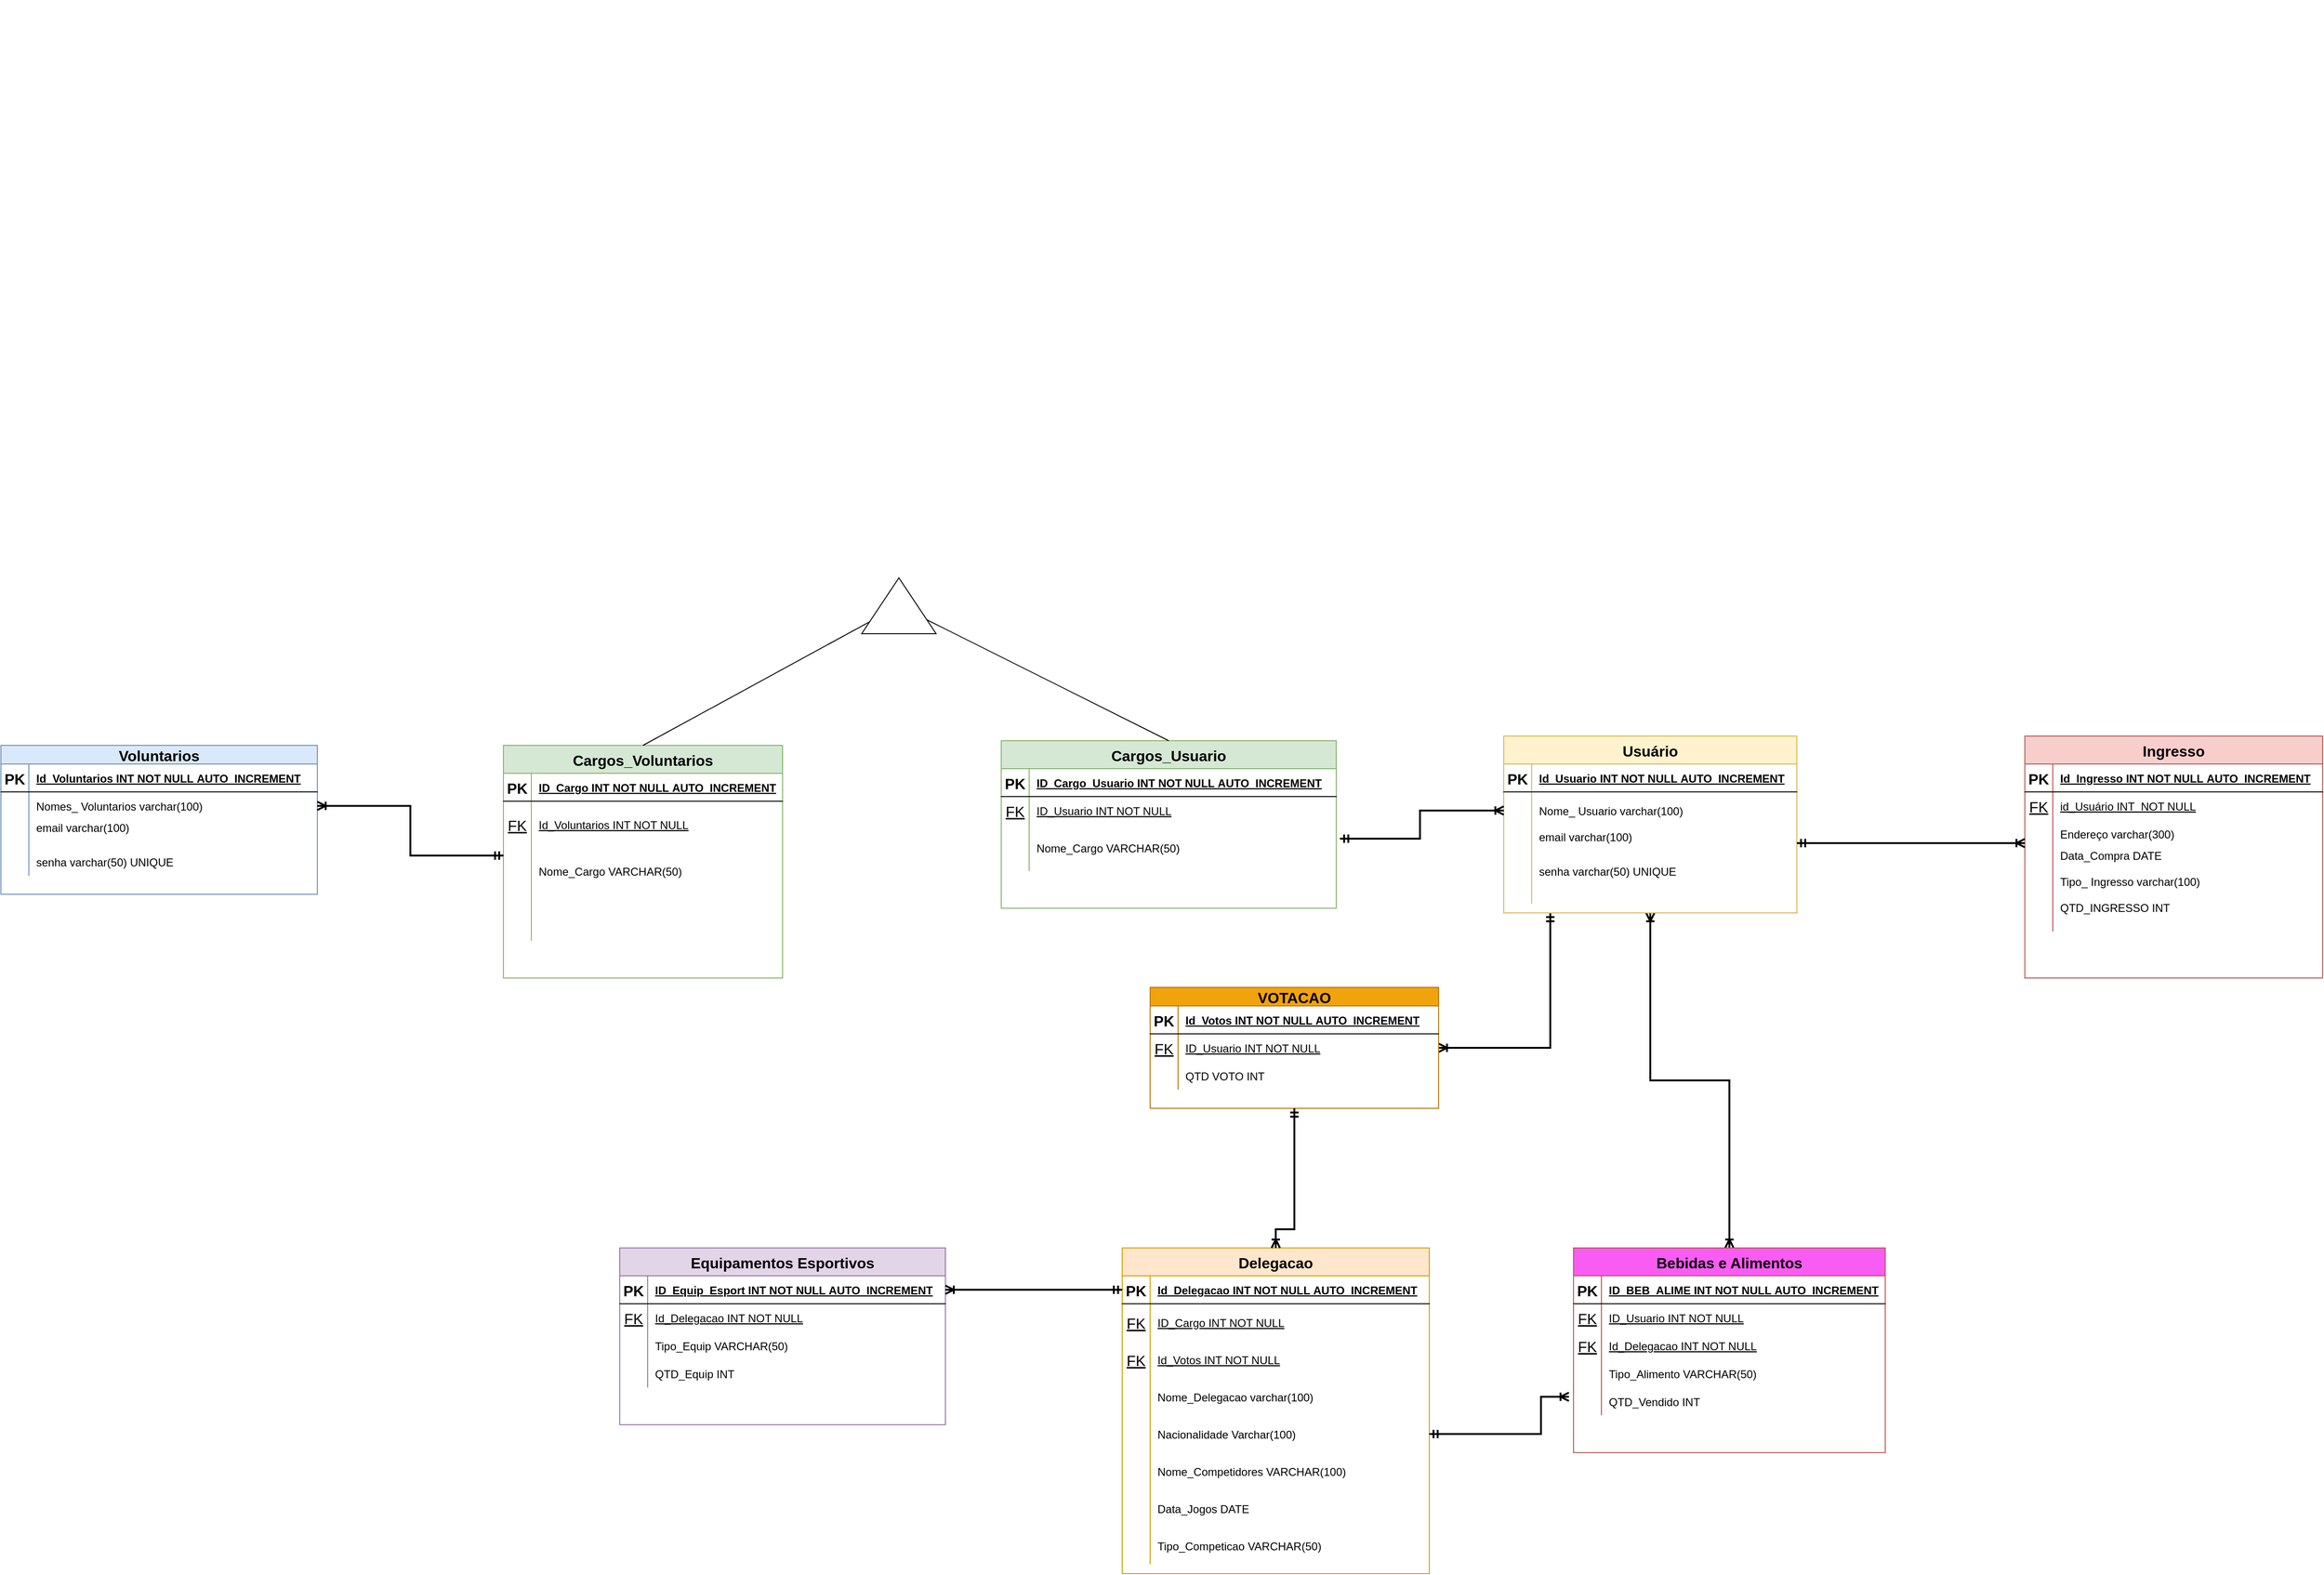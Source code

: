 <mxfile version="18.0.8" type="google"><diagram id="R2lEEEUBdFMjLlhIrx00" name="Page-1"><mxGraphModel grid="1" page="1" gridSize="10" guides="1" tooltips="1" connect="1" arrows="1" fold="1" pageScale="1" pageWidth="850" pageHeight="1100" math="0" shadow="0" extFonts="Permanent Marker^https://fonts.googleapis.com/css?family=Permanent+Marker"><root><mxCell id="0"/><mxCell id="1" parent="0"/><mxCell id="GFIfKXGhu-Khk6Q6cZ5y-3" value="" style="shape=partialRectangle;overflow=hidden;connectable=0;fillColor=none;top=0;left=0;bottom=0;right=0;" vertex="1" parent="1"><mxGeometry x="80" y="-1340" width="30" height="30" as="geometry"><mxRectangle width="30" height="30" as="alternateBounds"/></mxGeometry></mxCell><mxCell id="GFIfKXGhu-Khk6Q6cZ5y-4" value="Delegacao" style="shape=table;startSize=30;container=1;collapsible=1;childLayout=tableLayout;fixedRows=1;rowLines=0;fontStyle=1;align=center;resizeLast=1;fontSize=16;fillColor=#ffe6cc;strokeColor=#d79b00;" vertex="1" parent="1"><mxGeometry x="790" width="330" height="350" as="geometry"/></mxCell><mxCell id="GFIfKXGhu-Khk6Q6cZ5y-5" value="" style="shape=tableRow;horizontal=0;startSize=0;swimlaneHead=0;swimlaneBody=0;fillColor=none;collapsible=0;dropTarget=0;points=[[0,0.5],[1,0.5]];portConstraint=eastwest;top=0;left=0;right=0;bottom=1;fontSize=16;" vertex="1" parent="GFIfKXGhu-Khk6Q6cZ5y-4"><mxGeometry y="30" width="330" height="30" as="geometry"/></mxCell><mxCell id="GFIfKXGhu-Khk6Q6cZ5y-6" value="PK" style="shape=partialRectangle;connectable=0;fillColor=none;top=0;left=0;bottom=0;right=0;fontStyle=1;overflow=hidden;fontSize=16;" vertex="1" parent="GFIfKXGhu-Khk6Q6cZ5y-5"><mxGeometry width="30" height="30" as="geometry"><mxRectangle width="30" height="30" as="alternateBounds"/></mxGeometry></mxCell><mxCell id="GFIfKXGhu-Khk6Q6cZ5y-7" value="Id_Delegacao INT NOT NULL AUTO_INCREMENT" style="shape=partialRectangle;connectable=0;fillColor=none;top=0;left=0;bottom=0;right=0;align=left;spacingLeft=6;fontStyle=5;overflow=hidden;fontSize=12;" vertex="1" parent="GFIfKXGhu-Khk6Q6cZ5y-5"><mxGeometry x="30" width="300" height="30" as="geometry"><mxRectangle width="300" height="30" as="alternateBounds"/></mxGeometry></mxCell><mxCell id="gn6NFGYSibppGED8ANJj-55" style="shape=tableRow;horizontal=0;startSize=0;swimlaneHead=0;swimlaneBody=0;fillColor=none;collapsible=0;dropTarget=0;points=[[0,0.5],[1,0.5]];portConstraint=eastwest;top=0;left=0;right=0;bottom=0;fontSize=16;" vertex="1" parent="GFIfKXGhu-Khk6Q6cZ5y-4"><mxGeometry y="60" width="330" height="40" as="geometry"/></mxCell><mxCell id="gn6NFGYSibppGED8ANJj-56" value="FK" style="shape=partialRectangle;connectable=0;fillColor=none;top=0;left=0;bottom=0;right=0;editable=1;overflow=hidden;fontSize=16;fontStyle=4" vertex="1" parent="gn6NFGYSibppGED8ANJj-55"><mxGeometry width="30" height="40" as="geometry"><mxRectangle width="30" height="40" as="alternateBounds"/></mxGeometry></mxCell><mxCell id="gn6NFGYSibppGED8ANJj-57" value="ID_Cargo INT NOT NULL" style="shape=partialRectangle;connectable=0;fillColor=none;top=0;left=0;bottom=0;right=0;align=left;spacingLeft=6;overflow=hidden;fontSize=12;fontStyle=4" vertex="1" parent="gn6NFGYSibppGED8ANJj-55"><mxGeometry x="30" width="300" height="40" as="geometry"><mxRectangle width="300" height="40" as="alternateBounds"/></mxGeometry></mxCell><mxCell id="JWBIOl0FNRfU4rkRE0J3-1" style="shape=tableRow;horizontal=0;startSize=0;swimlaneHead=0;swimlaneBody=0;fillColor=none;collapsible=0;dropTarget=0;points=[[0,0.5],[1,0.5]];portConstraint=eastwest;top=0;left=0;right=0;bottom=0;fontSize=16;" vertex="1" parent="GFIfKXGhu-Khk6Q6cZ5y-4"><mxGeometry y="100" width="330" height="40" as="geometry"/></mxCell><mxCell id="JWBIOl0FNRfU4rkRE0J3-2" value="FK" style="shape=partialRectangle;connectable=0;fillColor=none;top=0;left=0;bottom=0;right=0;editable=1;overflow=hidden;fontSize=16;fontStyle=4" vertex="1" parent="JWBIOl0FNRfU4rkRE0J3-1"><mxGeometry width="30" height="40" as="geometry"><mxRectangle width="30" height="40" as="alternateBounds"/></mxGeometry></mxCell><mxCell id="JWBIOl0FNRfU4rkRE0J3-3" value="Id_Votos INT NOT NULL" style="shape=partialRectangle;connectable=0;fillColor=none;top=0;left=0;bottom=0;right=0;align=left;spacingLeft=6;overflow=hidden;fontSize=12;fontStyle=4" vertex="1" parent="JWBIOl0FNRfU4rkRE0J3-1"><mxGeometry x="30" width="300" height="40" as="geometry"><mxRectangle width="300" height="40" as="alternateBounds"/></mxGeometry></mxCell><mxCell id="GFIfKXGhu-Khk6Q6cZ5y-8" value="" style="shape=tableRow;horizontal=0;startSize=0;swimlaneHead=0;swimlaneBody=0;fillColor=none;collapsible=0;dropTarget=0;points=[[0,0.5],[1,0.5]];portConstraint=eastwest;top=0;left=0;right=0;bottom=0;fontSize=16;" vertex="1" parent="GFIfKXGhu-Khk6Q6cZ5y-4"><mxGeometry y="140" width="330" height="40" as="geometry"/></mxCell><mxCell id="GFIfKXGhu-Khk6Q6cZ5y-9" value="" style="shape=partialRectangle;connectable=0;fillColor=none;top=0;left=0;bottom=0;right=0;editable=1;overflow=hidden;fontSize=16;" vertex="1" parent="GFIfKXGhu-Khk6Q6cZ5y-8"><mxGeometry width="30" height="40" as="geometry"><mxRectangle width="30" height="40" as="alternateBounds"/></mxGeometry></mxCell><mxCell id="GFIfKXGhu-Khk6Q6cZ5y-10" value="Nome_Delegacao varchar(100)" style="shape=partialRectangle;connectable=0;fillColor=none;top=0;left=0;bottom=0;right=0;align=left;spacingLeft=6;overflow=hidden;fontSize=12;" vertex="1" parent="GFIfKXGhu-Khk6Q6cZ5y-8"><mxGeometry x="30" width="300" height="40" as="geometry"><mxRectangle width="300" height="40" as="alternateBounds"/></mxGeometry></mxCell><mxCell id="GFIfKXGhu-Khk6Q6cZ5y-11" value="" style="shape=tableRow;horizontal=0;startSize=0;swimlaneHead=0;swimlaneBody=0;fillColor=none;collapsible=0;dropTarget=0;points=[[0,0.5],[1,0.5]];portConstraint=eastwest;top=0;left=0;right=0;bottom=0;fontSize=16;" vertex="1" parent="GFIfKXGhu-Khk6Q6cZ5y-4"><mxGeometry y="180" width="330" height="40" as="geometry"/></mxCell><mxCell id="GFIfKXGhu-Khk6Q6cZ5y-12" value="" style="shape=partialRectangle;connectable=0;fillColor=none;top=0;left=0;bottom=0;right=0;editable=1;overflow=hidden;fontSize=16;" vertex="1" parent="GFIfKXGhu-Khk6Q6cZ5y-11"><mxGeometry width="30" height="40" as="geometry"><mxRectangle width="30" height="40" as="alternateBounds"/></mxGeometry></mxCell><mxCell id="GFIfKXGhu-Khk6Q6cZ5y-13" value="Nacionalidade Varchar(100)" style="shape=partialRectangle;connectable=0;fillColor=none;top=0;left=0;bottom=0;right=0;align=left;spacingLeft=6;overflow=hidden;fontSize=12;" vertex="1" parent="GFIfKXGhu-Khk6Q6cZ5y-11"><mxGeometry x="30" width="300" height="40" as="geometry"><mxRectangle width="300" height="40" as="alternateBounds"/></mxGeometry></mxCell><mxCell id="gn6NFGYSibppGED8ANJj-33" style="shape=tableRow;horizontal=0;startSize=0;swimlaneHead=0;swimlaneBody=0;fillColor=none;collapsible=0;dropTarget=0;points=[[0,0.5],[1,0.5]];portConstraint=eastwest;top=0;left=0;right=0;bottom=0;fontSize=16;" vertex="1" parent="GFIfKXGhu-Khk6Q6cZ5y-4"><mxGeometry y="220" width="330" height="40" as="geometry"/></mxCell><mxCell id="gn6NFGYSibppGED8ANJj-34" style="shape=partialRectangle;connectable=0;fillColor=none;top=0;left=0;bottom=0;right=0;editable=1;overflow=hidden;fontSize=16;" vertex="1" parent="gn6NFGYSibppGED8ANJj-33"><mxGeometry width="30" height="40" as="geometry"><mxRectangle width="30" height="40" as="alternateBounds"/></mxGeometry></mxCell><mxCell id="gn6NFGYSibppGED8ANJj-35" value="Nome_Competidores VARCHAR(100)" style="shape=partialRectangle;connectable=0;fillColor=none;top=0;left=0;bottom=0;right=0;align=left;spacingLeft=6;overflow=hidden;fontSize=12;" vertex="1" parent="gn6NFGYSibppGED8ANJj-33"><mxGeometry x="30" width="300" height="40" as="geometry"><mxRectangle width="300" height="40" as="alternateBounds"/></mxGeometry></mxCell><mxCell id="gn6NFGYSibppGED8ANJj-36" style="shape=tableRow;horizontal=0;startSize=0;swimlaneHead=0;swimlaneBody=0;fillColor=none;collapsible=0;dropTarget=0;points=[[0,0.5],[1,0.5]];portConstraint=eastwest;top=0;left=0;right=0;bottom=0;fontSize=16;" vertex="1" parent="GFIfKXGhu-Khk6Q6cZ5y-4"><mxGeometry y="260" width="330" height="40" as="geometry"/></mxCell><mxCell id="gn6NFGYSibppGED8ANJj-37" style="shape=partialRectangle;connectable=0;fillColor=none;top=0;left=0;bottom=0;right=0;editable=1;overflow=hidden;fontSize=16;" vertex="1" parent="gn6NFGYSibppGED8ANJj-36"><mxGeometry width="30" height="40" as="geometry"><mxRectangle width="30" height="40" as="alternateBounds"/></mxGeometry></mxCell><mxCell id="gn6NFGYSibppGED8ANJj-38" value="Data_Jogos DATE" style="shape=partialRectangle;connectable=0;fillColor=none;top=0;left=0;bottom=0;right=0;align=left;spacingLeft=6;overflow=hidden;fontSize=12;" vertex="1" parent="gn6NFGYSibppGED8ANJj-36"><mxGeometry x="30" width="300" height="40" as="geometry"><mxRectangle width="300" height="40" as="alternateBounds"/></mxGeometry></mxCell><mxCell id="gn6NFGYSibppGED8ANJj-39" style="shape=tableRow;horizontal=0;startSize=0;swimlaneHead=0;swimlaneBody=0;fillColor=none;collapsible=0;dropTarget=0;points=[[0,0.5],[1,0.5]];portConstraint=eastwest;top=0;left=0;right=0;bottom=0;fontSize=16;" vertex="1" parent="GFIfKXGhu-Khk6Q6cZ5y-4"><mxGeometry y="300" width="330" height="40" as="geometry"/></mxCell><mxCell id="gn6NFGYSibppGED8ANJj-40" style="shape=partialRectangle;connectable=0;fillColor=none;top=0;left=0;bottom=0;right=0;editable=1;overflow=hidden;fontSize=16;" vertex="1" parent="gn6NFGYSibppGED8ANJj-39"><mxGeometry width="30" height="40" as="geometry"><mxRectangle width="30" height="40" as="alternateBounds"/></mxGeometry></mxCell><mxCell id="gn6NFGYSibppGED8ANJj-41" value="Tipo_Competicao VARCHAR(50)" style="shape=partialRectangle;connectable=0;fillColor=none;top=0;left=0;bottom=0;right=0;align=left;spacingLeft=6;overflow=hidden;fontSize=12;" vertex="1" parent="gn6NFGYSibppGED8ANJj-39"><mxGeometry x="30" width="300" height="40" as="geometry"><mxRectangle width="300" height="40" as="alternateBounds"/></mxGeometry></mxCell><mxCell id="9OeAFfwlAPBzlpOVguM9-9" style="edgeStyle=orthogonalEdgeStyle;rounded=0;orthogonalLoop=1;jettySize=auto;html=1;entryX=1;entryY=0.5;entryDx=0;entryDy=0;startArrow=ERmandOne;startFill=0;endArrow=ERoneToMany;endFill=0;strokeWidth=2;" edge="1" parent="1" target="gn6NFGYSibppGED8ANJj-86"><mxGeometry relative="1" as="geometry"><Array as="points"><mxPoint x="1250" y="-215"/></Array><mxPoint x="1250" y="-360" as="sourcePoint"/></mxGeometry></mxCell><mxCell id="9OeAFfwlAPBzlpOVguM9-11" style="edgeStyle=orthogonalEdgeStyle;rounded=0;orthogonalLoop=1;jettySize=auto;html=1;entryX=0.5;entryY=0;entryDx=0;entryDy=0;startArrow=ERoneToMany;startFill=0;endArrow=ERoneToMany;endFill=0;strokeWidth=2;" edge="1" parent="1" source="GFIfKXGhu-Khk6Q6cZ5y-18" target="gn6NFGYSibppGED8ANJj-58"><mxGeometry relative="1" as="geometry"/></mxCell><mxCell id="GFIfKXGhu-Khk6Q6cZ5y-18" value="Usuário" style="shape=table;startSize=30;container=1;collapsible=1;childLayout=tableLayout;fixedRows=1;rowLines=0;fontStyle=1;align=center;resizeLast=1;fontSize=16;fillColor=#fff2cc;strokeColor=#d6b656;" vertex="1" parent="1"><mxGeometry x="1200" y="-550" width="315" height="190" as="geometry"/></mxCell><mxCell id="GFIfKXGhu-Khk6Q6cZ5y-19" value="" style="shape=tableRow;horizontal=0;startSize=0;swimlaneHead=0;swimlaneBody=0;fillColor=none;collapsible=0;dropTarget=0;points=[[0,0.5],[1,0.5]];portConstraint=eastwest;top=0;left=0;right=0;bottom=1;fontSize=16;" vertex="1" parent="GFIfKXGhu-Khk6Q6cZ5y-18"><mxGeometry y="30" width="315" height="30" as="geometry"/></mxCell><mxCell id="GFIfKXGhu-Khk6Q6cZ5y-20" value="PK" style="shape=partialRectangle;connectable=0;fillColor=none;top=0;left=0;bottom=0;right=0;fontStyle=1;overflow=hidden;fontSize=16;" vertex="1" parent="GFIfKXGhu-Khk6Q6cZ5y-19"><mxGeometry width="30" height="30" as="geometry"><mxRectangle width="30" height="30" as="alternateBounds"/></mxGeometry></mxCell><mxCell id="GFIfKXGhu-Khk6Q6cZ5y-21" value="Id_Usuario INT NOT NULL AUTO_INCREMENT" style="shape=partialRectangle;connectable=0;fillColor=none;top=0;left=0;bottom=0;right=0;align=left;spacingLeft=6;fontStyle=5;overflow=hidden;fontSize=12;" vertex="1" parent="GFIfKXGhu-Khk6Q6cZ5y-19"><mxGeometry x="30" width="285" height="30" as="geometry"><mxRectangle width="285" height="30" as="alternateBounds"/></mxGeometry></mxCell><mxCell id="GFIfKXGhu-Khk6Q6cZ5y-22" value="" style="shape=tableRow;horizontal=0;startSize=0;swimlaneHead=0;swimlaneBody=0;fillColor=none;collapsible=0;dropTarget=0;points=[[0,0.5],[1,0.5]];portConstraint=eastwest;top=0;left=0;right=0;bottom=0;fontSize=16;" vertex="1" parent="GFIfKXGhu-Khk6Q6cZ5y-18"><mxGeometry y="60" width="315" height="40" as="geometry"/></mxCell><mxCell id="GFIfKXGhu-Khk6Q6cZ5y-23" value="" style="shape=partialRectangle;connectable=0;fillColor=none;top=0;left=0;bottom=0;right=0;editable=1;overflow=hidden;fontSize=16;" vertex="1" parent="GFIfKXGhu-Khk6Q6cZ5y-22"><mxGeometry width="30" height="40" as="geometry"><mxRectangle width="30" height="40" as="alternateBounds"/></mxGeometry></mxCell><mxCell id="GFIfKXGhu-Khk6Q6cZ5y-24" value="Nome_ Usuario varchar(100)" style="shape=partialRectangle;connectable=0;fillColor=none;top=0;left=0;bottom=0;right=0;align=left;spacingLeft=6;overflow=hidden;fontSize=12;" vertex="1" parent="GFIfKXGhu-Khk6Q6cZ5y-22"><mxGeometry x="30" width="285" height="40" as="geometry"><mxRectangle width="285" height="40" as="alternateBounds"/></mxGeometry></mxCell><mxCell id="GFIfKXGhu-Khk6Q6cZ5y-25" value="" style="shape=tableRow;horizontal=0;startSize=0;swimlaneHead=0;swimlaneBody=0;fillColor=none;collapsible=0;dropTarget=0;points=[[0,0.5],[1,0.5]];portConstraint=eastwest;top=0;left=0;right=0;bottom=0;fontSize=16;" vertex="1" parent="GFIfKXGhu-Khk6Q6cZ5y-18"><mxGeometry y="100" width="315" height="30" as="geometry"/></mxCell><mxCell id="GFIfKXGhu-Khk6Q6cZ5y-26" value="" style="shape=partialRectangle;connectable=0;fillColor=none;top=0;left=0;bottom=0;right=0;editable=1;overflow=hidden;fontSize=16;" vertex="1" parent="GFIfKXGhu-Khk6Q6cZ5y-25"><mxGeometry width="30" height="30" as="geometry"><mxRectangle width="30" height="30" as="alternateBounds"/></mxGeometry></mxCell><mxCell id="GFIfKXGhu-Khk6Q6cZ5y-27" value="email varchar(100)&#10;" style="shape=partialRectangle;connectable=0;fillColor=none;top=0;left=0;bottom=0;right=0;align=left;spacingLeft=6;overflow=hidden;fontSize=12;" vertex="1" parent="GFIfKXGhu-Khk6Q6cZ5y-25"><mxGeometry x="30" width="285" height="30" as="geometry"><mxRectangle width="285" height="30" as="alternateBounds"/></mxGeometry></mxCell><mxCell id="GFIfKXGhu-Khk6Q6cZ5y-44" value="" style="shape=tableRow;horizontal=0;startSize=0;swimlaneHead=0;swimlaneBody=0;fillColor=none;collapsible=0;dropTarget=0;points=[[0,0.5],[1,0.5]];portConstraint=eastwest;top=0;left=0;right=0;bottom=0;fontSize=16;" vertex="1" parent="GFIfKXGhu-Khk6Q6cZ5y-18"><mxGeometry y="130" width="315" height="30" as="geometry"/></mxCell><mxCell id="GFIfKXGhu-Khk6Q6cZ5y-45" value="" style="shape=partialRectangle;connectable=0;fillColor=none;top=0;left=0;bottom=0;right=0;editable=1;overflow=hidden;fontSize=16;" vertex="1" parent="GFIfKXGhu-Khk6Q6cZ5y-44"><mxGeometry width="30" height="30" as="geometry"><mxRectangle width="30" height="30" as="alternateBounds"/></mxGeometry></mxCell><mxCell id="GFIfKXGhu-Khk6Q6cZ5y-46" value="senha varchar(50) UNIQUE" style="shape=partialRectangle;connectable=0;fillColor=none;top=0;left=0;bottom=0;right=0;align=left;spacingLeft=6;overflow=hidden;fontSize=12;" vertex="1" parent="GFIfKXGhu-Khk6Q6cZ5y-44"><mxGeometry x="30" width="285" height="30" as="geometry"><mxRectangle width="285" height="30" as="alternateBounds"/></mxGeometry></mxCell><mxCell id="GFIfKXGhu-Khk6Q6cZ5y-28" value="" style="shape=tableRow;horizontal=0;startSize=0;swimlaneHead=0;swimlaneBody=0;fillColor=none;collapsible=0;dropTarget=0;points=[[0,0.5],[1,0.5]];portConstraint=eastwest;top=0;left=0;right=0;bottom=0;fontSize=16;" vertex="1" parent="GFIfKXGhu-Khk6Q6cZ5y-18"><mxGeometry y="160" width="315" height="20" as="geometry"/></mxCell><mxCell id="GFIfKXGhu-Khk6Q6cZ5y-29" value="" style="shape=partialRectangle;connectable=0;fillColor=none;top=0;left=0;bottom=0;right=0;editable=1;overflow=hidden;fontSize=16;" vertex="1" parent="GFIfKXGhu-Khk6Q6cZ5y-28"><mxGeometry width="30" height="20" as="geometry"><mxRectangle width="30" height="20" as="alternateBounds"/></mxGeometry></mxCell><mxCell id="GFIfKXGhu-Khk6Q6cZ5y-30" value="" style="shape=partialRectangle;connectable=0;fillColor=none;top=0;left=0;bottom=0;right=0;align=left;spacingLeft=6;overflow=hidden;fontSize=16;" vertex="1" parent="GFIfKXGhu-Khk6Q6cZ5y-28"><mxGeometry x="30" width="285" height="20" as="geometry"><mxRectangle width="285" height="20" as="alternateBounds"/></mxGeometry></mxCell><mxCell id="GFIfKXGhu-Khk6Q6cZ5y-31" value="Ingresso" style="shape=table;startSize=30;container=1;collapsible=1;childLayout=tableLayout;fixedRows=1;rowLines=0;fontStyle=1;align=center;resizeLast=1;fontSize=16;fillColor=#f8cecc;strokeColor=#b85450;" vertex="1" parent="1"><mxGeometry x="1760" y="-550" width="320" height="260" as="geometry"/></mxCell><mxCell id="GFIfKXGhu-Khk6Q6cZ5y-32" value="" style="shape=tableRow;horizontal=0;startSize=0;swimlaneHead=0;swimlaneBody=0;fillColor=none;collapsible=0;dropTarget=0;points=[[0,0.5],[1,0.5]];portConstraint=eastwest;top=0;left=0;right=0;bottom=1;fontSize=16;" vertex="1" parent="GFIfKXGhu-Khk6Q6cZ5y-31"><mxGeometry y="30" width="320" height="30" as="geometry"/></mxCell><mxCell id="GFIfKXGhu-Khk6Q6cZ5y-33" value="PK" style="shape=partialRectangle;connectable=0;fillColor=none;top=0;left=0;bottom=0;right=0;fontStyle=1;overflow=hidden;fontSize=16;" vertex="1" parent="GFIfKXGhu-Khk6Q6cZ5y-32"><mxGeometry width="30" height="30" as="geometry"><mxRectangle width="30" height="30" as="alternateBounds"/></mxGeometry></mxCell><mxCell id="GFIfKXGhu-Khk6Q6cZ5y-34" value="Id_Ingresso INT NOT NULL AUTO_INCREMENT" style="shape=partialRectangle;connectable=0;fillColor=none;top=0;left=0;bottom=0;right=0;align=left;spacingLeft=6;fontStyle=5;overflow=hidden;fontSize=12;" vertex="1" parent="GFIfKXGhu-Khk6Q6cZ5y-32"><mxGeometry x="30" width="290" height="30" as="geometry"><mxRectangle width="290" height="30" as="alternateBounds"/></mxGeometry></mxCell><mxCell id="GFIfKXGhu-Khk6Q6cZ5y-35" value="" style="shape=tableRow;horizontal=0;startSize=0;swimlaneHead=0;swimlaneBody=0;fillColor=none;collapsible=0;dropTarget=0;points=[[0,0.5],[1,0.5]];portConstraint=eastwest;top=0;left=0;right=0;bottom=0;fontSize=16;" vertex="1" parent="GFIfKXGhu-Khk6Q6cZ5y-31"><mxGeometry y="60" width="320" height="30" as="geometry"/></mxCell><mxCell id="GFIfKXGhu-Khk6Q6cZ5y-36" value="FK" style="shape=partialRectangle;connectable=0;fillColor=none;top=0;left=0;bottom=0;right=0;editable=1;overflow=hidden;fontSize=16;fontStyle=4" vertex="1" parent="GFIfKXGhu-Khk6Q6cZ5y-35"><mxGeometry width="30" height="30" as="geometry"><mxRectangle width="30" height="30" as="alternateBounds"/></mxGeometry></mxCell><mxCell id="GFIfKXGhu-Khk6Q6cZ5y-37" value="id_Usuário INT  NOT NULL" style="shape=partialRectangle;connectable=0;fillColor=none;top=0;left=0;bottom=0;right=0;align=left;spacingLeft=6;overflow=hidden;fontSize=12;fontStyle=4" vertex="1" parent="GFIfKXGhu-Khk6Q6cZ5y-35"><mxGeometry x="30" width="290" height="30" as="geometry"><mxRectangle width="290" height="30" as="alternateBounds"/></mxGeometry></mxCell><mxCell id="GFIfKXGhu-Khk6Q6cZ5y-38" value="" style="shape=tableRow;horizontal=0;startSize=0;swimlaneHead=0;swimlaneBody=0;fillColor=none;collapsible=0;dropTarget=0;points=[[0,0.5],[1,0.5]];portConstraint=eastwest;top=0;left=0;right=0;bottom=0;fontSize=16;" vertex="1" parent="GFIfKXGhu-Khk6Q6cZ5y-31"><mxGeometry y="90" width="320" height="30" as="geometry"/></mxCell><mxCell id="GFIfKXGhu-Khk6Q6cZ5y-39" value="" style="shape=partialRectangle;connectable=0;fillColor=none;top=0;left=0;bottom=0;right=0;editable=1;overflow=hidden;fontSize=16;" vertex="1" parent="GFIfKXGhu-Khk6Q6cZ5y-38"><mxGeometry width="30" height="30" as="geometry"><mxRectangle width="30" height="30" as="alternateBounds"/></mxGeometry></mxCell><mxCell id="GFIfKXGhu-Khk6Q6cZ5y-40" value="Endereço varchar(300)" style="shape=partialRectangle;connectable=0;fillColor=none;top=0;left=0;bottom=0;right=0;align=left;spacingLeft=6;overflow=hidden;fontSize=12;fontStyle=0" vertex="1" parent="GFIfKXGhu-Khk6Q6cZ5y-38"><mxGeometry x="30" width="290" height="30" as="geometry"><mxRectangle width="290" height="30" as="alternateBounds"/></mxGeometry></mxCell><mxCell id="GFIfKXGhu-Khk6Q6cZ5y-41" value="" style="shape=tableRow;horizontal=0;startSize=0;swimlaneHead=0;swimlaneBody=0;fillColor=none;collapsible=0;dropTarget=0;points=[[0,0.5],[1,0.5]];portConstraint=eastwest;top=0;left=0;right=0;bottom=0;fontSize=16;" vertex="1" parent="GFIfKXGhu-Khk6Q6cZ5y-31"><mxGeometry y="120" width="320" height="90" as="geometry"/></mxCell><mxCell id="GFIfKXGhu-Khk6Q6cZ5y-42" value="" style="shape=partialRectangle;connectable=0;fillColor=none;top=0;left=0;bottom=0;right=0;editable=1;overflow=hidden;fontSize=16;" vertex="1" parent="GFIfKXGhu-Khk6Q6cZ5y-41"><mxGeometry width="30" height="90" as="geometry"><mxRectangle width="30" height="90" as="alternateBounds"/></mxGeometry></mxCell><mxCell id="GFIfKXGhu-Khk6Q6cZ5y-43" value="Data_Compra DATE&#10;&#10;Tipo_ Ingresso varchar(100)&#10;&#10;QTD_INGRESSO INT&#10;&#10;" style="shape=partialRectangle;connectable=0;fillColor=none;top=0;left=0;bottom=0;right=0;align=left;spacingLeft=6;overflow=hidden;fontSize=12;" vertex="1" parent="GFIfKXGhu-Khk6Q6cZ5y-41"><mxGeometry x="30" width="290" height="90" as="geometry"><mxRectangle width="290" height="90" as="alternateBounds"/></mxGeometry></mxCell><mxCell id="GFIfKXGhu-Khk6Q6cZ5y-47" value="Voluntarios" style="shape=table;startSize=20;container=1;collapsible=1;childLayout=tableLayout;fixedRows=1;rowLines=0;fontStyle=1;align=center;resizeLast=1;fontSize=16;fillColor=#dae8fc;strokeColor=#6c8ebf;" vertex="1" parent="1"><mxGeometry x="-415" y="-540" width="340" height="160" as="geometry"/></mxCell><mxCell id="GFIfKXGhu-Khk6Q6cZ5y-48" value="" style="shape=tableRow;horizontal=0;startSize=0;swimlaneHead=0;swimlaneBody=0;fillColor=none;collapsible=0;dropTarget=0;points=[[0,0.5],[1,0.5]];portConstraint=eastwest;top=0;left=0;right=0;bottom=1;fontSize=16;" vertex="1" parent="GFIfKXGhu-Khk6Q6cZ5y-47"><mxGeometry y="20" width="340" height="30" as="geometry"/></mxCell><mxCell id="GFIfKXGhu-Khk6Q6cZ5y-49" value="PK" style="shape=partialRectangle;connectable=0;fillColor=none;top=0;left=0;bottom=0;right=0;fontStyle=1;overflow=hidden;fontSize=16;" vertex="1" parent="GFIfKXGhu-Khk6Q6cZ5y-48"><mxGeometry width="30" height="30" as="geometry"><mxRectangle width="30" height="30" as="alternateBounds"/></mxGeometry></mxCell><mxCell id="GFIfKXGhu-Khk6Q6cZ5y-50" value="Id_Voluntarios INT NOT NULL AUTO_INCREMENT" style="shape=partialRectangle;connectable=0;fillColor=none;top=0;left=0;bottom=0;right=0;align=left;spacingLeft=6;fontStyle=5;overflow=hidden;fontSize=12;" vertex="1" parent="GFIfKXGhu-Khk6Q6cZ5y-48"><mxGeometry x="30" width="310" height="30" as="geometry"><mxRectangle width="310" height="30" as="alternateBounds"/></mxGeometry></mxCell><mxCell id="GFIfKXGhu-Khk6Q6cZ5y-54" value="" style="shape=tableRow;horizontal=0;startSize=0;swimlaneHead=0;swimlaneBody=0;fillColor=none;collapsible=0;dropTarget=0;points=[[0,0.5],[1,0.5]];portConstraint=eastwest;top=0;left=0;right=0;bottom=0;fontSize=16;" vertex="1" parent="GFIfKXGhu-Khk6Q6cZ5y-47"><mxGeometry y="50" width="340" height="30" as="geometry"/></mxCell><mxCell id="GFIfKXGhu-Khk6Q6cZ5y-55" value="" style="shape=partialRectangle;connectable=0;fillColor=none;top=0;left=0;bottom=0;right=0;editable=1;overflow=hidden;fontSize=16;" vertex="1" parent="GFIfKXGhu-Khk6Q6cZ5y-54"><mxGeometry width="30" height="30" as="geometry"><mxRectangle width="30" height="30" as="alternateBounds"/></mxGeometry></mxCell><mxCell id="GFIfKXGhu-Khk6Q6cZ5y-56" value="Nomes_ Voluntarios varchar(100)" style="shape=partialRectangle;connectable=0;fillColor=none;top=0;left=0;bottom=0;right=0;align=left;spacingLeft=6;overflow=hidden;fontSize=12;" vertex="1" parent="GFIfKXGhu-Khk6Q6cZ5y-54"><mxGeometry x="30" width="310" height="30" as="geometry"><mxRectangle width="310" height="30" as="alternateBounds"/></mxGeometry></mxCell><mxCell id="iCLkfdqNH7aXkSW9GgDz-2" style="shape=tableRow;horizontal=0;startSize=0;swimlaneHead=0;swimlaneBody=0;fillColor=none;collapsible=0;dropTarget=0;points=[[0,0.5],[1,0.5]];portConstraint=eastwest;top=0;left=0;right=0;bottom=0;fontSize=16;" vertex="1" parent="GFIfKXGhu-Khk6Q6cZ5y-47"><mxGeometry y="80" width="340" height="30" as="geometry"/></mxCell><mxCell id="iCLkfdqNH7aXkSW9GgDz-3" style="shape=partialRectangle;connectable=0;fillColor=none;top=0;left=0;bottom=0;right=0;editable=1;overflow=hidden;fontSize=16;" vertex="1" parent="iCLkfdqNH7aXkSW9GgDz-2"><mxGeometry width="30" height="30" as="geometry"><mxRectangle width="30" height="30" as="alternateBounds"/></mxGeometry></mxCell><mxCell id="iCLkfdqNH7aXkSW9GgDz-4" value="email varchar(100)&#10;" style="shape=partialRectangle;connectable=0;fillColor=none;top=0;left=0;bottom=0;right=0;align=left;spacingLeft=6;overflow=hidden;fontSize=12;" vertex="1" parent="iCLkfdqNH7aXkSW9GgDz-2"><mxGeometry x="30" width="310" height="30" as="geometry"><mxRectangle width="310" height="30" as="alternateBounds"/></mxGeometry></mxCell><mxCell id="iCLkfdqNH7aXkSW9GgDz-5" style="shape=tableRow;horizontal=0;startSize=0;swimlaneHead=0;swimlaneBody=0;fillColor=none;collapsible=0;dropTarget=0;points=[[0,0.5],[1,0.5]];portConstraint=eastwest;top=0;left=0;right=0;bottom=0;fontSize=16;" vertex="1" parent="GFIfKXGhu-Khk6Q6cZ5y-47"><mxGeometry y="110" width="340" height="30" as="geometry"/></mxCell><mxCell id="iCLkfdqNH7aXkSW9GgDz-6" style="shape=partialRectangle;connectable=0;fillColor=none;top=0;left=0;bottom=0;right=0;editable=1;overflow=hidden;fontSize=16;" vertex="1" parent="iCLkfdqNH7aXkSW9GgDz-5"><mxGeometry width="30" height="30" as="geometry"><mxRectangle width="30" height="30" as="alternateBounds"/></mxGeometry></mxCell><mxCell id="iCLkfdqNH7aXkSW9GgDz-7" value="senha varchar(50) UNIQUE" style="shape=partialRectangle;connectable=0;fillColor=none;top=0;left=0;bottom=0;right=0;align=left;spacingLeft=6;overflow=hidden;fontSize=12;" vertex="1" parent="iCLkfdqNH7aXkSW9GgDz-5"><mxGeometry x="30" width="310" height="30" as="geometry"><mxRectangle width="310" height="30" as="alternateBounds"/></mxGeometry></mxCell><mxCell id="gn6NFGYSibppGED8ANJj-20" value="Cargos_Voluntarios" style="shape=table;startSize=30;container=1;collapsible=1;childLayout=tableLayout;fixedRows=1;rowLines=0;fontStyle=1;align=center;resizeLast=1;fillColor=#d5e8d4;strokeColor=#82b366;fontSize=16;" vertex="1" parent="1"><mxGeometry x="125" y="-540" width="300" height="250" as="geometry"/></mxCell><mxCell id="gn6NFGYSibppGED8ANJj-21" value="" style="shape=tableRow;horizontal=0;startSize=0;swimlaneHead=0;swimlaneBody=0;fillColor=none;collapsible=0;dropTarget=0;points=[[0,0.5],[1,0.5]];portConstraint=eastwest;top=0;left=0;right=0;bottom=1;" vertex="1" parent="gn6NFGYSibppGED8ANJj-20"><mxGeometry y="30" width="300" height="30" as="geometry"/></mxCell><mxCell id="gn6NFGYSibppGED8ANJj-22" value="PK" style="shape=partialRectangle;connectable=0;fillColor=none;top=0;left=0;bottom=0;right=0;fontStyle=1;overflow=hidden;fontSize=16;" vertex="1" parent="gn6NFGYSibppGED8ANJj-21"><mxGeometry width="30" height="30" as="geometry"><mxRectangle width="30" height="30" as="alternateBounds"/></mxGeometry></mxCell><mxCell id="gn6NFGYSibppGED8ANJj-23" value="ID_Cargo INT NOT NULL AUTO_INCREMENT" style="shape=partialRectangle;connectable=0;fillColor=none;top=0;left=0;bottom=0;right=0;align=left;spacingLeft=6;fontStyle=5;overflow=hidden;" vertex="1" parent="gn6NFGYSibppGED8ANJj-21"><mxGeometry x="30" width="270" height="30" as="geometry"><mxRectangle width="270" height="30" as="alternateBounds"/></mxGeometry></mxCell><mxCell id="iCLkfdqNH7aXkSW9GgDz-8" style="shape=tableRow;horizontal=0;startSize=0;swimlaneHead=0;swimlaneBody=0;fillColor=none;collapsible=0;dropTarget=0;points=[[0,0.5],[1,0.5]];portConstraint=eastwest;top=0;left=0;right=0;bottom=0;" vertex="1" parent="gn6NFGYSibppGED8ANJj-20"><mxGeometry y="60" width="300" height="50" as="geometry"/></mxCell><mxCell id="iCLkfdqNH7aXkSW9GgDz-9" value="FK" style="shape=partialRectangle;connectable=0;fillColor=none;top=0;left=0;bottom=0;right=0;editable=1;overflow=hidden;fontSize=16;fontStyle=4" vertex="1" parent="iCLkfdqNH7aXkSW9GgDz-8"><mxGeometry width="30" height="50" as="geometry"><mxRectangle width="30" height="50" as="alternateBounds"/></mxGeometry></mxCell><mxCell id="iCLkfdqNH7aXkSW9GgDz-10" value="Id_Voluntarios INT NOT NULL" style="shape=partialRectangle;connectable=0;fillColor=none;top=0;left=0;bottom=0;right=0;align=left;spacingLeft=6;overflow=hidden;fontStyle=4" vertex="1" parent="iCLkfdqNH7aXkSW9GgDz-8"><mxGeometry x="30" width="270" height="50" as="geometry"><mxRectangle width="270" height="50" as="alternateBounds"/></mxGeometry></mxCell><mxCell id="gn6NFGYSibppGED8ANJj-27" value="" style="shape=tableRow;horizontal=0;startSize=0;swimlaneHead=0;swimlaneBody=0;fillColor=none;collapsible=0;dropTarget=0;points=[[0,0.5],[1,0.5]];portConstraint=eastwest;top=0;left=0;right=0;bottom=0;" vertex="1" parent="gn6NFGYSibppGED8ANJj-20"><mxGeometry y="110" width="300" height="50" as="geometry"/></mxCell><mxCell id="gn6NFGYSibppGED8ANJj-28" value="" style="shape=partialRectangle;connectable=0;fillColor=none;top=0;left=0;bottom=0;right=0;editable=1;overflow=hidden;" vertex="1" parent="gn6NFGYSibppGED8ANJj-27"><mxGeometry width="30" height="50" as="geometry"><mxRectangle width="30" height="50" as="alternateBounds"/></mxGeometry></mxCell><mxCell id="gn6NFGYSibppGED8ANJj-29" value="Nome_Cargo VARCHAR(50)" style="shape=partialRectangle;connectable=0;fillColor=none;top=0;left=0;bottom=0;right=0;align=left;spacingLeft=6;overflow=hidden;" vertex="1" parent="gn6NFGYSibppGED8ANJj-27"><mxGeometry x="30" width="270" height="50" as="geometry"><mxRectangle width="270" height="50" as="alternateBounds"/></mxGeometry></mxCell><mxCell id="PNBEms9VaDFiySEDQeqp-5" style="shape=tableRow;horizontal=0;startSize=0;swimlaneHead=0;swimlaneBody=0;fillColor=none;collapsible=0;dropTarget=0;points=[[0,0.5],[1,0.5]];portConstraint=eastwest;top=0;left=0;right=0;bottom=0;" vertex="1" parent="gn6NFGYSibppGED8ANJj-20"><mxGeometry y="160" width="300" height="50" as="geometry"/></mxCell><mxCell id="PNBEms9VaDFiySEDQeqp-6" style="shape=partialRectangle;connectable=0;fillColor=none;top=0;left=0;bottom=0;right=0;editable=1;overflow=hidden;" vertex="1" parent="PNBEms9VaDFiySEDQeqp-5"><mxGeometry width="30" height="50" as="geometry"><mxRectangle width="30" height="50" as="alternateBounds"/></mxGeometry></mxCell><mxCell id="PNBEms9VaDFiySEDQeqp-7" style="shape=partialRectangle;connectable=0;fillColor=none;top=0;left=0;bottom=0;right=0;align=left;spacingLeft=6;overflow=hidden;" vertex="1" parent="PNBEms9VaDFiySEDQeqp-5"><mxGeometry x="30" width="270" height="50" as="geometry"><mxRectangle width="270" height="50" as="alternateBounds"/></mxGeometry></mxCell><mxCell id="gn6NFGYSibppGED8ANJj-42" value="Equipamentos Esportivos" style="shape=table;startSize=30;container=1;collapsible=1;childLayout=tableLayout;fixedRows=1;rowLines=0;fontStyle=1;align=center;resizeLast=1;fillColor=#e1d5e7;strokeColor=#9673a6;fontSize=16;" vertex="1" parent="1"><mxGeometry x="250" width="350" height="190" as="geometry"/></mxCell><mxCell id="gn6NFGYSibppGED8ANJj-43" value="" style="shape=tableRow;horizontal=0;startSize=0;swimlaneHead=0;swimlaneBody=0;fillColor=none;collapsible=0;dropTarget=0;points=[[0,0.5],[1,0.5]];portConstraint=eastwest;top=0;left=0;right=0;bottom=1;" vertex="1" parent="gn6NFGYSibppGED8ANJj-42"><mxGeometry y="30" width="350" height="30" as="geometry"/></mxCell><mxCell id="gn6NFGYSibppGED8ANJj-44" value="PK" style="shape=partialRectangle;connectable=0;fillColor=none;top=0;left=0;bottom=0;right=0;fontStyle=1;overflow=hidden;fontSize=16;" vertex="1" parent="gn6NFGYSibppGED8ANJj-43"><mxGeometry width="30" height="30" as="geometry"><mxRectangle width="30" height="30" as="alternateBounds"/></mxGeometry></mxCell><mxCell id="gn6NFGYSibppGED8ANJj-45" value="ID_Equip_Esport INT NOT NULL AUTO_INCREMENT" style="shape=partialRectangle;connectable=0;fillColor=none;top=0;left=0;bottom=0;right=0;align=left;spacingLeft=6;fontStyle=5;overflow=hidden;" vertex="1" parent="gn6NFGYSibppGED8ANJj-43"><mxGeometry x="30" width="320" height="30" as="geometry"><mxRectangle width="320" height="30" as="alternateBounds"/></mxGeometry></mxCell><mxCell id="gn6NFGYSibppGED8ANJj-46" value="" style="shape=tableRow;horizontal=0;startSize=0;swimlaneHead=0;swimlaneBody=0;fillColor=none;collapsible=0;dropTarget=0;points=[[0,0.5],[1,0.5]];portConstraint=eastwest;top=0;left=0;right=0;bottom=0;" vertex="1" parent="gn6NFGYSibppGED8ANJj-42"><mxGeometry y="60" width="350" height="30" as="geometry"/></mxCell><mxCell id="gn6NFGYSibppGED8ANJj-47" value="FK" style="shape=partialRectangle;connectable=0;fillColor=none;top=0;left=0;bottom=0;right=0;editable=1;overflow=hidden;fontStyle=4;fontSize=16;" vertex="1" parent="gn6NFGYSibppGED8ANJj-46"><mxGeometry width="30" height="30" as="geometry"><mxRectangle width="30" height="30" as="alternateBounds"/></mxGeometry></mxCell><mxCell id="gn6NFGYSibppGED8ANJj-48" value="Id_Delegacao INT NOT NULL" style="shape=partialRectangle;connectable=0;fillColor=none;top=0;left=0;bottom=0;right=0;align=left;spacingLeft=6;overflow=hidden;fontStyle=4" vertex="1" parent="gn6NFGYSibppGED8ANJj-46"><mxGeometry x="30" width="320" height="30" as="geometry"><mxRectangle width="320" height="30" as="alternateBounds"/></mxGeometry></mxCell><mxCell id="gn6NFGYSibppGED8ANJj-49" value="" style="shape=tableRow;horizontal=0;startSize=0;swimlaneHead=0;swimlaneBody=0;fillColor=none;collapsible=0;dropTarget=0;points=[[0,0.5],[1,0.5]];portConstraint=eastwest;top=0;left=0;right=0;bottom=0;" vertex="1" parent="gn6NFGYSibppGED8ANJj-42"><mxGeometry y="90" width="350" height="30" as="geometry"/></mxCell><mxCell id="gn6NFGYSibppGED8ANJj-50" value="" style="shape=partialRectangle;connectable=0;fillColor=none;top=0;left=0;bottom=0;right=0;editable=1;overflow=hidden;" vertex="1" parent="gn6NFGYSibppGED8ANJj-49"><mxGeometry width="30" height="30" as="geometry"><mxRectangle width="30" height="30" as="alternateBounds"/></mxGeometry></mxCell><mxCell id="gn6NFGYSibppGED8ANJj-51" value="Tipo_Equip VARCHAR(50)" style="shape=partialRectangle;connectable=0;fillColor=none;top=0;left=0;bottom=0;right=0;align=left;spacingLeft=6;overflow=hidden;" vertex="1" parent="gn6NFGYSibppGED8ANJj-49"><mxGeometry x="30" width="320" height="30" as="geometry"><mxRectangle width="320" height="30" as="alternateBounds"/></mxGeometry></mxCell><mxCell id="gn6NFGYSibppGED8ANJj-52" value="" style="shape=tableRow;horizontal=0;startSize=0;swimlaneHead=0;swimlaneBody=0;fillColor=none;collapsible=0;dropTarget=0;points=[[0,0.5],[1,0.5]];portConstraint=eastwest;top=0;left=0;right=0;bottom=0;" vertex="1" parent="gn6NFGYSibppGED8ANJj-42"><mxGeometry y="120" width="350" height="30" as="geometry"/></mxCell><mxCell id="gn6NFGYSibppGED8ANJj-53" value="" style="shape=partialRectangle;connectable=0;fillColor=none;top=0;left=0;bottom=0;right=0;editable=1;overflow=hidden;" vertex="1" parent="gn6NFGYSibppGED8ANJj-52"><mxGeometry width="30" height="30" as="geometry"><mxRectangle width="30" height="30" as="alternateBounds"/></mxGeometry></mxCell><mxCell id="gn6NFGYSibppGED8ANJj-54" value="QTD_Equip INT" style="shape=partialRectangle;connectable=0;fillColor=none;top=0;left=0;bottom=0;right=0;align=left;spacingLeft=6;overflow=hidden;" vertex="1" parent="gn6NFGYSibppGED8ANJj-52"><mxGeometry x="30" width="320" height="30" as="geometry"><mxRectangle width="320" height="30" as="alternateBounds"/></mxGeometry></mxCell><mxCell id="gn6NFGYSibppGED8ANJj-58" value="Bebidas e Alimentos" style="shape=table;startSize=30;container=1;collapsible=1;childLayout=tableLayout;fixedRows=1;rowLines=0;fontStyle=1;align=center;resizeLast=1;fillColor=#F85CF3;strokeColor=#b85450;fontSize=16;" vertex="1" parent="1"><mxGeometry x="1275" width="335" height="220" as="geometry"/></mxCell><mxCell id="gn6NFGYSibppGED8ANJj-59" value="" style="shape=tableRow;horizontal=0;startSize=0;swimlaneHead=0;swimlaneBody=0;fillColor=none;collapsible=0;dropTarget=0;points=[[0,0.5],[1,0.5]];portConstraint=eastwest;top=0;left=0;right=0;bottom=1;" vertex="1" parent="gn6NFGYSibppGED8ANJj-58"><mxGeometry y="30" width="335" height="30" as="geometry"/></mxCell><mxCell id="gn6NFGYSibppGED8ANJj-60" value="PK" style="shape=partialRectangle;connectable=0;fillColor=none;top=0;left=0;bottom=0;right=0;fontStyle=1;overflow=hidden;fontSize=16;" vertex="1" parent="gn6NFGYSibppGED8ANJj-59"><mxGeometry width="30" height="30" as="geometry"><mxRectangle width="30" height="30" as="alternateBounds"/></mxGeometry></mxCell><mxCell id="gn6NFGYSibppGED8ANJj-61" value="ID_BEB_ALIME INT NOT NULL AUTO_INCREMENT" style="shape=partialRectangle;connectable=0;fillColor=none;top=0;left=0;bottom=0;right=0;align=left;spacingLeft=6;fontStyle=5;overflow=hidden;" vertex="1" parent="gn6NFGYSibppGED8ANJj-59"><mxGeometry x="30" width="305" height="30" as="geometry"><mxRectangle width="305" height="30" as="alternateBounds"/></mxGeometry></mxCell><mxCell id="gn6NFGYSibppGED8ANJj-62" value="" style="shape=tableRow;horizontal=0;startSize=0;swimlaneHead=0;swimlaneBody=0;fillColor=none;collapsible=0;dropTarget=0;points=[[0,0.5],[1,0.5]];portConstraint=eastwest;top=0;left=0;right=0;bottom=0;" vertex="1" parent="gn6NFGYSibppGED8ANJj-58"><mxGeometry y="60" width="335" height="30" as="geometry"/></mxCell><mxCell id="gn6NFGYSibppGED8ANJj-63" value="FK" style="shape=partialRectangle;connectable=0;fillColor=none;top=0;left=0;bottom=0;right=0;editable=1;overflow=hidden;fontStyle=4;fontSize=16;" vertex="1" parent="gn6NFGYSibppGED8ANJj-62"><mxGeometry width="30" height="30" as="geometry"><mxRectangle width="30" height="30" as="alternateBounds"/></mxGeometry></mxCell><mxCell id="gn6NFGYSibppGED8ANJj-64" value="ID_Usuario INT NOT NULL" style="shape=partialRectangle;connectable=0;fillColor=none;top=0;left=0;bottom=0;right=0;align=left;spacingLeft=6;overflow=hidden;fontStyle=4" vertex="1" parent="gn6NFGYSibppGED8ANJj-62"><mxGeometry x="30" width="305" height="30" as="geometry"><mxRectangle width="305" height="30" as="alternateBounds"/></mxGeometry></mxCell><mxCell id="gn6NFGYSibppGED8ANJj-72" style="shape=tableRow;horizontal=0;startSize=0;swimlaneHead=0;swimlaneBody=0;fillColor=none;collapsible=0;dropTarget=0;points=[[0,0.5],[1,0.5]];portConstraint=eastwest;top=0;left=0;right=0;bottom=0;" vertex="1" parent="gn6NFGYSibppGED8ANJj-58"><mxGeometry y="90" width="335" height="30" as="geometry"/></mxCell><mxCell id="gn6NFGYSibppGED8ANJj-73" value="FK" style="shape=partialRectangle;connectable=0;fillColor=none;top=0;left=0;bottom=0;right=0;editable=1;overflow=hidden;fontStyle=4;fontSize=16;" vertex="1" parent="gn6NFGYSibppGED8ANJj-72"><mxGeometry width="30" height="30" as="geometry"><mxRectangle width="30" height="30" as="alternateBounds"/></mxGeometry></mxCell><mxCell id="gn6NFGYSibppGED8ANJj-74" value="Id_Delegacao INT NOT NULL" style="shape=partialRectangle;connectable=0;fillColor=none;top=0;left=0;bottom=0;right=0;align=left;spacingLeft=6;overflow=hidden;fontStyle=4" vertex="1" parent="gn6NFGYSibppGED8ANJj-72"><mxGeometry x="30" width="305" height="30" as="geometry"><mxRectangle width="305" height="30" as="alternateBounds"/></mxGeometry></mxCell><mxCell id="gn6NFGYSibppGED8ANJj-65" value="" style="shape=tableRow;horizontal=0;startSize=0;swimlaneHead=0;swimlaneBody=0;fillColor=none;collapsible=0;dropTarget=0;points=[[0,0.5],[1,0.5]];portConstraint=eastwest;top=0;left=0;right=0;bottom=0;" vertex="1" parent="gn6NFGYSibppGED8ANJj-58"><mxGeometry y="120" width="335" height="30" as="geometry"/></mxCell><mxCell id="gn6NFGYSibppGED8ANJj-66" value="" style="shape=partialRectangle;connectable=0;fillColor=none;top=0;left=0;bottom=0;right=0;editable=1;overflow=hidden;" vertex="1" parent="gn6NFGYSibppGED8ANJj-65"><mxGeometry width="30" height="30" as="geometry"><mxRectangle width="30" height="30" as="alternateBounds"/></mxGeometry></mxCell><mxCell id="gn6NFGYSibppGED8ANJj-67" value="Tipo_Alimento VARCHAR(50)" style="shape=partialRectangle;connectable=0;fillColor=none;top=0;left=0;bottom=0;right=0;align=left;spacingLeft=6;overflow=hidden;" vertex="1" parent="gn6NFGYSibppGED8ANJj-65"><mxGeometry x="30" width="305" height="30" as="geometry"><mxRectangle width="305" height="30" as="alternateBounds"/></mxGeometry></mxCell><mxCell id="gn6NFGYSibppGED8ANJj-68" value="" style="shape=tableRow;horizontal=0;startSize=0;swimlaneHead=0;swimlaneBody=0;fillColor=none;collapsible=0;dropTarget=0;points=[[0,0.5],[1,0.5]];portConstraint=eastwest;top=0;left=0;right=0;bottom=0;" vertex="1" parent="gn6NFGYSibppGED8ANJj-58"><mxGeometry y="150" width="335" height="30" as="geometry"/></mxCell><mxCell id="gn6NFGYSibppGED8ANJj-69" value="" style="shape=partialRectangle;connectable=0;fillColor=none;top=0;left=0;bottom=0;right=0;editable=1;overflow=hidden;" vertex="1" parent="gn6NFGYSibppGED8ANJj-68"><mxGeometry width="30" height="30" as="geometry"><mxRectangle width="30" height="30" as="alternateBounds"/></mxGeometry></mxCell><mxCell id="gn6NFGYSibppGED8ANJj-70" value="QTD_Vendido INT" style="shape=partialRectangle;connectable=0;fillColor=none;top=0;left=0;bottom=0;right=0;align=left;spacingLeft=6;overflow=hidden;" vertex="1" parent="gn6NFGYSibppGED8ANJj-68"><mxGeometry x="30" width="305" height="30" as="geometry"><mxRectangle width="305" height="30" as="alternateBounds"/></mxGeometry></mxCell><mxCell id="gn6NFGYSibppGED8ANJj-76" value="VOTACAO" style="shape=table;startSize=20;container=1;collapsible=1;childLayout=tableLayout;fixedRows=1;rowLines=0;fontStyle=1;align=center;resizeLast=1;fontSize=16;fillColor=#f0a30a;strokeColor=#BD7000;fontColor=#000000;" vertex="1" parent="1"><mxGeometry x="820" y="-280" width="310" height="130" as="geometry"/></mxCell><mxCell id="gn6NFGYSibppGED8ANJj-77" value="" style="shape=tableRow;horizontal=0;startSize=0;swimlaneHead=0;swimlaneBody=0;fillColor=none;collapsible=0;dropTarget=0;points=[[0,0.5],[1,0.5]];portConstraint=eastwest;top=0;left=0;right=0;bottom=1;fontSize=16;" vertex="1" parent="gn6NFGYSibppGED8ANJj-76"><mxGeometry y="20" width="310" height="30" as="geometry"/></mxCell><mxCell id="gn6NFGYSibppGED8ANJj-78" value="PK" style="shape=partialRectangle;connectable=0;fillColor=none;top=0;left=0;bottom=0;right=0;fontStyle=1;overflow=hidden;fontSize=16;" vertex="1" parent="gn6NFGYSibppGED8ANJj-77"><mxGeometry width="30" height="30" as="geometry"><mxRectangle width="30" height="30" as="alternateBounds"/></mxGeometry></mxCell><mxCell id="gn6NFGYSibppGED8ANJj-79" value="Id_Votos INT NOT NULL AUTO_INCREMENT" style="shape=partialRectangle;connectable=0;fillColor=none;top=0;left=0;bottom=0;right=0;align=left;spacingLeft=6;fontStyle=5;overflow=hidden;fontSize=12;" vertex="1" parent="gn6NFGYSibppGED8ANJj-77"><mxGeometry x="30" width="280" height="30" as="geometry"><mxRectangle width="280" height="30" as="alternateBounds"/></mxGeometry></mxCell><mxCell id="gn6NFGYSibppGED8ANJj-86" value="" style="shape=tableRow;horizontal=0;startSize=0;swimlaneHead=0;swimlaneBody=0;fillColor=none;collapsible=0;dropTarget=0;points=[[0,0.5],[1,0.5]];portConstraint=eastwest;top=0;left=0;right=0;bottom=0;fontSize=16;" vertex="1" parent="gn6NFGYSibppGED8ANJj-76"><mxGeometry y="50" width="310" height="30" as="geometry"/></mxCell><mxCell id="gn6NFGYSibppGED8ANJj-87" value="FK" style="shape=partialRectangle;connectable=0;fillColor=none;top=0;left=0;bottom=0;right=0;editable=1;overflow=hidden;fontSize=16;fontStyle=4" vertex="1" parent="gn6NFGYSibppGED8ANJj-86"><mxGeometry width="30" height="30" as="geometry"><mxRectangle width="30" height="30" as="alternateBounds"/></mxGeometry></mxCell><mxCell id="gn6NFGYSibppGED8ANJj-88" value="ID_Usuario INT NOT NULL" style="shape=partialRectangle;connectable=0;fillColor=none;top=0;left=0;bottom=0;right=0;align=left;spacingLeft=6;overflow=hidden;fontSize=12;fontStyle=4" vertex="1" parent="gn6NFGYSibppGED8ANJj-86"><mxGeometry x="30" width="280" height="30" as="geometry"><mxRectangle width="280" height="30" as="alternateBounds"/></mxGeometry></mxCell><mxCell id="gn6NFGYSibppGED8ANJj-89" style="shape=tableRow;horizontal=0;startSize=0;swimlaneHead=0;swimlaneBody=0;fillColor=none;collapsible=0;dropTarget=0;points=[[0,0.5],[1,0.5]];portConstraint=eastwest;top=0;left=0;right=0;bottom=0;fontSize=16;" vertex="1" parent="gn6NFGYSibppGED8ANJj-76"><mxGeometry y="80" width="310" height="30" as="geometry"/></mxCell><mxCell id="gn6NFGYSibppGED8ANJj-90" style="shape=partialRectangle;connectable=0;fillColor=none;top=0;left=0;bottom=0;right=0;editable=1;overflow=hidden;fontSize=16;" vertex="1" parent="gn6NFGYSibppGED8ANJj-89"><mxGeometry width="30" height="30" as="geometry"><mxRectangle width="30" height="30" as="alternateBounds"/></mxGeometry></mxCell><mxCell id="gn6NFGYSibppGED8ANJj-91" value="QTD VOTO INT" style="shape=partialRectangle;connectable=0;fillColor=none;top=0;left=0;bottom=0;right=0;align=left;spacingLeft=6;overflow=hidden;fontSize=12;" vertex="1" parent="gn6NFGYSibppGED8ANJj-89"><mxGeometry x="30" width="280" height="30" as="geometry"><mxRectangle width="280" height="30" as="alternateBounds"/></mxGeometry></mxCell><mxCell id="9OeAFfwlAPBzlpOVguM9-5" style="edgeStyle=orthogonalEdgeStyle;rounded=0;orthogonalLoop=1;jettySize=auto;html=1;endArrow=ERoneToMany;endFill=0;startArrow=ERmandOne;startFill=0;strokeWidth=2;" edge="1" parent="1" source="GFIfKXGhu-Khk6Q6cZ5y-25"><mxGeometry relative="1" as="geometry"><mxPoint x="1760" y="-435" as="targetPoint"/></mxGeometry></mxCell><mxCell id="9OeAFfwlAPBzlpOVguM9-8" style="edgeStyle=orthogonalEdgeStyle;rounded=0;orthogonalLoop=1;jettySize=auto;html=1;entryX=0;entryY=0.167;entryDx=0;entryDy=0;entryPerimeter=0;startArrow=ERoneToMany;startFill=0;endArrow=ERmandOne;endFill=0;strokeWidth=2;" edge="1" parent="1" source="GFIfKXGhu-Khk6Q6cZ5y-54" target="gn6NFGYSibppGED8ANJj-27"><mxGeometry relative="1" as="geometry"/></mxCell><mxCell id="9OeAFfwlAPBzlpOVguM9-10" style="edgeStyle=orthogonalEdgeStyle;rounded=0;orthogonalLoop=1;jettySize=auto;html=1;entryX=0.5;entryY=0;entryDx=0;entryDy=0;startArrow=ERmandOne;startFill=0;endArrow=ERoneToMany;endFill=0;strokeWidth=2;" edge="1" parent="1" target="GFIfKXGhu-Khk6Q6cZ5y-4"><mxGeometry relative="1" as="geometry"><mxPoint x="975" y="-150" as="sourcePoint"/><Array as="points"><mxPoint x="975" y="-20"/><mxPoint x="955" y="-20"/></Array></mxGeometry></mxCell><mxCell id="9OeAFfwlAPBzlpOVguM9-12" style="edgeStyle=orthogonalEdgeStyle;rounded=0;orthogonalLoop=1;jettySize=auto;html=1;startArrow=ERmandOne;startFill=0;endArrow=ERoneToMany;endFill=0;strokeWidth=2;" edge="1" parent="1" source="GFIfKXGhu-Khk6Q6cZ5y-11"><mxGeometry relative="1" as="geometry"><mxPoint x="1270" y="160" as="targetPoint"/><Array as="points"><mxPoint x="1240" y="200"/><mxPoint x="1240" y="160"/></Array></mxGeometry></mxCell><mxCell id="9OeAFfwlAPBzlpOVguM9-13" style="edgeStyle=orthogonalEdgeStyle;rounded=0;orthogonalLoop=1;jettySize=auto;html=1;entryX=1;entryY=0.5;entryDx=0;entryDy=0;startArrow=ERmandOne;startFill=0;endArrow=ERoneToMany;endFill=0;strokeWidth=2;" edge="1" parent="1" source="GFIfKXGhu-Khk6Q6cZ5y-5" target="gn6NFGYSibppGED8ANJj-43"><mxGeometry relative="1" as="geometry"/></mxCell><mxCell id="Na4rDBTXWFXoKMNbelB3-1" value="Cargos_Usuario" style="shape=table;startSize=30;container=1;collapsible=1;childLayout=tableLayout;fixedRows=1;rowLines=0;fontStyle=1;align=center;resizeLast=1;fillColor=#d5e8d4;strokeColor=#82b366;fontSize=16;" vertex="1" parent="1"><mxGeometry x="660" y="-545" width="360" height="180" as="geometry"/></mxCell><mxCell id="Na4rDBTXWFXoKMNbelB3-2" value="" style="shape=tableRow;horizontal=0;startSize=0;swimlaneHead=0;swimlaneBody=0;fillColor=none;collapsible=0;dropTarget=0;points=[[0,0.5],[1,0.5]];portConstraint=eastwest;top=0;left=0;right=0;bottom=1;" vertex="1" parent="Na4rDBTXWFXoKMNbelB3-1"><mxGeometry y="30" width="360" height="30" as="geometry"/></mxCell><mxCell id="Na4rDBTXWFXoKMNbelB3-3" value="PK" style="shape=partialRectangle;connectable=0;fillColor=none;top=0;left=0;bottom=0;right=0;fontStyle=1;overflow=hidden;fontSize=16;" vertex="1" parent="Na4rDBTXWFXoKMNbelB3-2"><mxGeometry width="30" height="30" as="geometry"><mxRectangle width="30" height="30" as="alternateBounds"/></mxGeometry></mxCell><mxCell id="Na4rDBTXWFXoKMNbelB3-4" value="ID_Cargo_Usuario INT NOT NULL AUTO_INCREMENT" style="shape=partialRectangle;connectable=0;fillColor=none;top=0;left=0;bottom=0;right=0;align=left;spacingLeft=6;fontStyle=5;overflow=hidden;" vertex="1" parent="Na4rDBTXWFXoKMNbelB3-2"><mxGeometry x="30" width="330" height="30" as="geometry"><mxRectangle width="330" height="30" as="alternateBounds"/></mxGeometry></mxCell><mxCell id="Na4rDBTXWFXoKMNbelB3-5" value="" style="shape=tableRow;horizontal=0;startSize=0;swimlaneHead=0;swimlaneBody=0;fillColor=none;collapsible=0;dropTarget=0;points=[[0,0.5],[1,0.5]];portConstraint=eastwest;top=0;left=0;right=0;bottom=0;" vertex="1" parent="Na4rDBTXWFXoKMNbelB3-1"><mxGeometry y="60" width="360" height="30" as="geometry"/></mxCell><mxCell id="Na4rDBTXWFXoKMNbelB3-6" value="FK" style="shape=partialRectangle;connectable=0;fillColor=none;top=0;left=0;bottom=0;right=0;editable=1;overflow=hidden;fontStyle=4;fontSize=16;" vertex="1" parent="Na4rDBTXWFXoKMNbelB3-5"><mxGeometry width="30" height="30" as="geometry"><mxRectangle width="30" height="30" as="alternateBounds"/></mxGeometry></mxCell><mxCell id="Na4rDBTXWFXoKMNbelB3-7" value="ID_Usuario INT NOT NULL" style="shape=partialRectangle;connectable=0;fillColor=none;top=0;left=0;bottom=0;right=0;align=left;spacingLeft=6;overflow=hidden;fontStyle=4" vertex="1" parent="Na4rDBTXWFXoKMNbelB3-5"><mxGeometry x="30" width="330" height="30" as="geometry"><mxRectangle width="330" height="30" as="alternateBounds"/></mxGeometry></mxCell><mxCell id="Na4rDBTXWFXoKMNbelB3-11" value="" style="shape=tableRow;horizontal=0;startSize=0;swimlaneHead=0;swimlaneBody=0;fillColor=none;collapsible=0;dropTarget=0;points=[[0,0.5],[1,0.5]];portConstraint=eastwest;top=0;left=0;right=0;bottom=0;" vertex="1" parent="Na4rDBTXWFXoKMNbelB3-1"><mxGeometry y="90" width="360" height="50" as="geometry"/></mxCell><mxCell id="Na4rDBTXWFXoKMNbelB3-12" value="" style="shape=partialRectangle;connectable=0;fillColor=none;top=0;left=0;bottom=0;right=0;editable=1;overflow=hidden;" vertex="1" parent="Na4rDBTXWFXoKMNbelB3-11"><mxGeometry width="30" height="50" as="geometry"><mxRectangle width="30" height="50" as="alternateBounds"/></mxGeometry></mxCell><mxCell id="Na4rDBTXWFXoKMNbelB3-13" value="Nome_Cargo VARCHAR(50)" style="shape=partialRectangle;connectable=0;fillColor=none;top=0;left=0;bottom=0;right=0;align=left;spacingLeft=6;overflow=hidden;" vertex="1" parent="Na4rDBTXWFXoKMNbelB3-11"><mxGeometry x="30" width="330" height="50" as="geometry"><mxRectangle width="330" height="50" as="alternateBounds"/></mxGeometry></mxCell><mxCell id="Na4rDBTXWFXoKMNbelB3-14" style="edgeStyle=orthogonalEdgeStyle;rounded=0;orthogonalLoop=1;jettySize=auto;html=1;entryX=1.011;entryY=0.306;entryDx=0;entryDy=0;entryPerimeter=0;endArrow=ERmandOne;endFill=0;startArrow=ERoneToMany;startFill=0;strokeWidth=2;" edge="1" parent="1" source="GFIfKXGhu-Khk6Q6cZ5y-22" target="Na4rDBTXWFXoKMNbelB3-11"><mxGeometry relative="1" as="geometry"/></mxCell><mxCell id="PNBEms9VaDFiySEDQeqp-3" style="rounded=0;orthogonalLoop=1;jettySize=auto;html=1;entryX=0.5;entryY=0;entryDx=0;entryDy=0;endArrow=none;endFill=0;" edge="1" parent="1" source="PNBEms9VaDFiySEDQeqp-1" target="Na4rDBTXWFXoKMNbelB3-1"><mxGeometry relative="1" as="geometry"><mxPoint x="710" y="-650" as="targetPoint"/></mxGeometry></mxCell><mxCell id="PNBEms9VaDFiySEDQeqp-4" style="edgeStyle=none;rounded=0;orthogonalLoop=1;jettySize=auto;html=1;endArrow=none;endFill=0;entryX=0.5;entryY=0;entryDx=0;entryDy=0;" edge="1" parent="1" source="PNBEms9VaDFiySEDQeqp-1" target="gn6NFGYSibppGED8ANJj-20"><mxGeometry relative="1" as="geometry"><mxPoint x="330" y="-570" as="targetPoint"/></mxGeometry></mxCell><mxCell id="PNBEms9VaDFiySEDQeqp-1" value="" style="triangle;whiteSpace=wrap;html=1;rotation=-90;" vertex="1" parent="1"><mxGeometry x="520" y="-730" width="60" height="80" as="geometry"/></mxCell></root></mxGraphModel></diagram></mxfile>